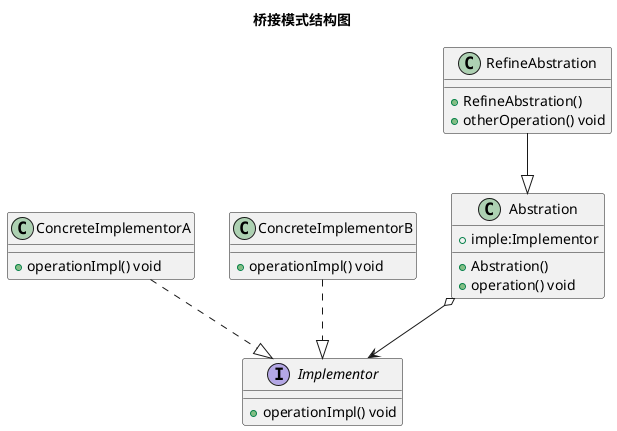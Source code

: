 @startuml bridge
title 桥接模式结构图

interface Implementor{
    +operationImpl() void
}
class ConcreteImplementorA{
    +operationImpl() void
}
class ConcreteImplementorB{
    +operationImpl() void
}

ConcreteImplementorA ..|> Implementor
ConcreteImplementorB ..|> Implementor

class Abstration{
    +imple:Implementor
    +Abstration()
    +operation() void
}
Abstration o--> Implementor

Class RefineAbstration{
    +RefineAbstration()
    +otherOperation() void
}
RefineAbstration --|> Abstration
@enduml
